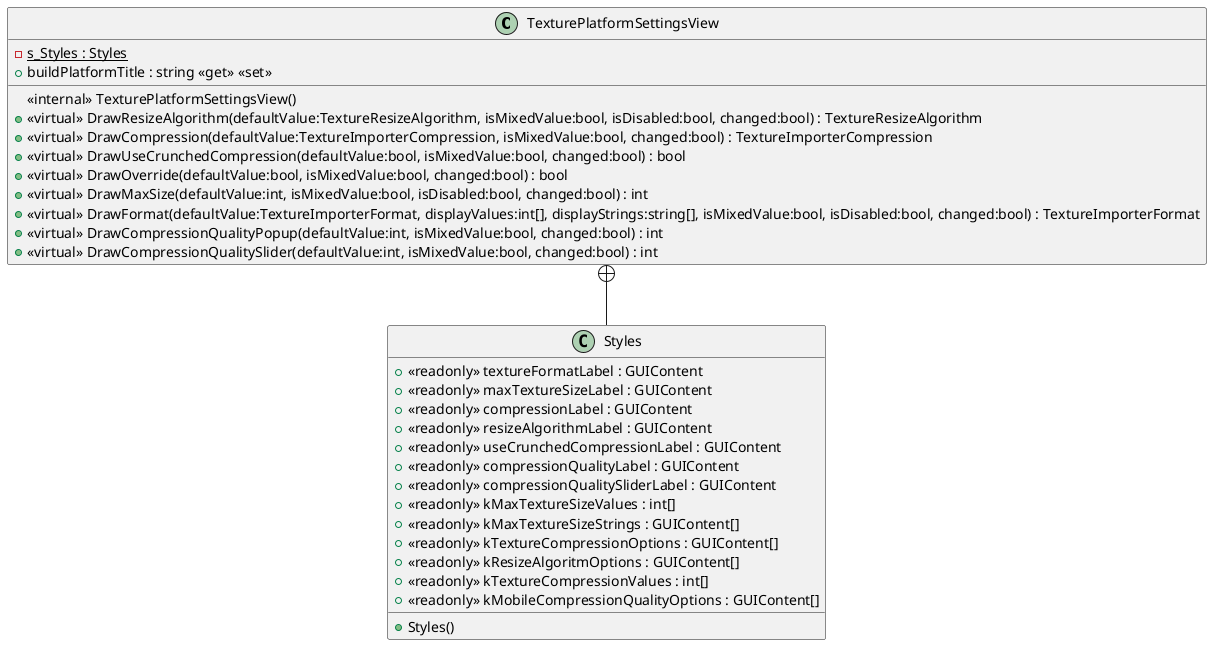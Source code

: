@startuml
class TexturePlatformSettingsView {
    - {static} s_Styles : Styles
    + buildPlatformTitle : string <<get>> <<set>>
    <<internal>> TexturePlatformSettingsView()
    + <<virtual>> DrawResizeAlgorithm(defaultValue:TextureResizeAlgorithm, isMixedValue:bool, isDisabled:bool, changed:bool) : TextureResizeAlgorithm
    + <<virtual>> DrawCompression(defaultValue:TextureImporterCompression, isMixedValue:bool, changed:bool) : TextureImporterCompression
    + <<virtual>> DrawUseCrunchedCompression(defaultValue:bool, isMixedValue:bool, changed:bool) : bool
    + <<virtual>> DrawOverride(defaultValue:bool, isMixedValue:bool, changed:bool) : bool
    + <<virtual>> DrawMaxSize(defaultValue:int, isMixedValue:bool, isDisabled:bool, changed:bool) : int
    + <<virtual>> DrawFormat(defaultValue:TextureImporterFormat, displayValues:int[], displayStrings:string[], isMixedValue:bool, isDisabled:bool, changed:bool) : TextureImporterFormat
    + <<virtual>> DrawCompressionQualityPopup(defaultValue:int, isMixedValue:bool, changed:bool) : int
    + <<virtual>> DrawCompressionQualitySlider(defaultValue:int, isMixedValue:bool, changed:bool) : int
}
class Styles {
    + <<readonly>> textureFormatLabel : GUIContent
    + <<readonly>> maxTextureSizeLabel : GUIContent
    + <<readonly>> compressionLabel : GUIContent
    + <<readonly>> resizeAlgorithmLabel : GUIContent
    + <<readonly>> useCrunchedCompressionLabel : GUIContent
    + <<readonly>> compressionQualityLabel : GUIContent
    + <<readonly>> compressionQualitySliderLabel : GUIContent
    + <<readonly>> kMaxTextureSizeValues : int[]
    + <<readonly>> kMaxTextureSizeStrings : GUIContent[]
    + <<readonly>> kTextureCompressionOptions : GUIContent[]
    + <<readonly>> kResizeAlgoritmOptions : GUIContent[]
    + <<readonly>> kTextureCompressionValues : int[]
    + <<readonly>> kMobileCompressionQualityOptions : GUIContent[]
    + Styles()
}
TexturePlatformSettingsView +-- Styles
@enduml
